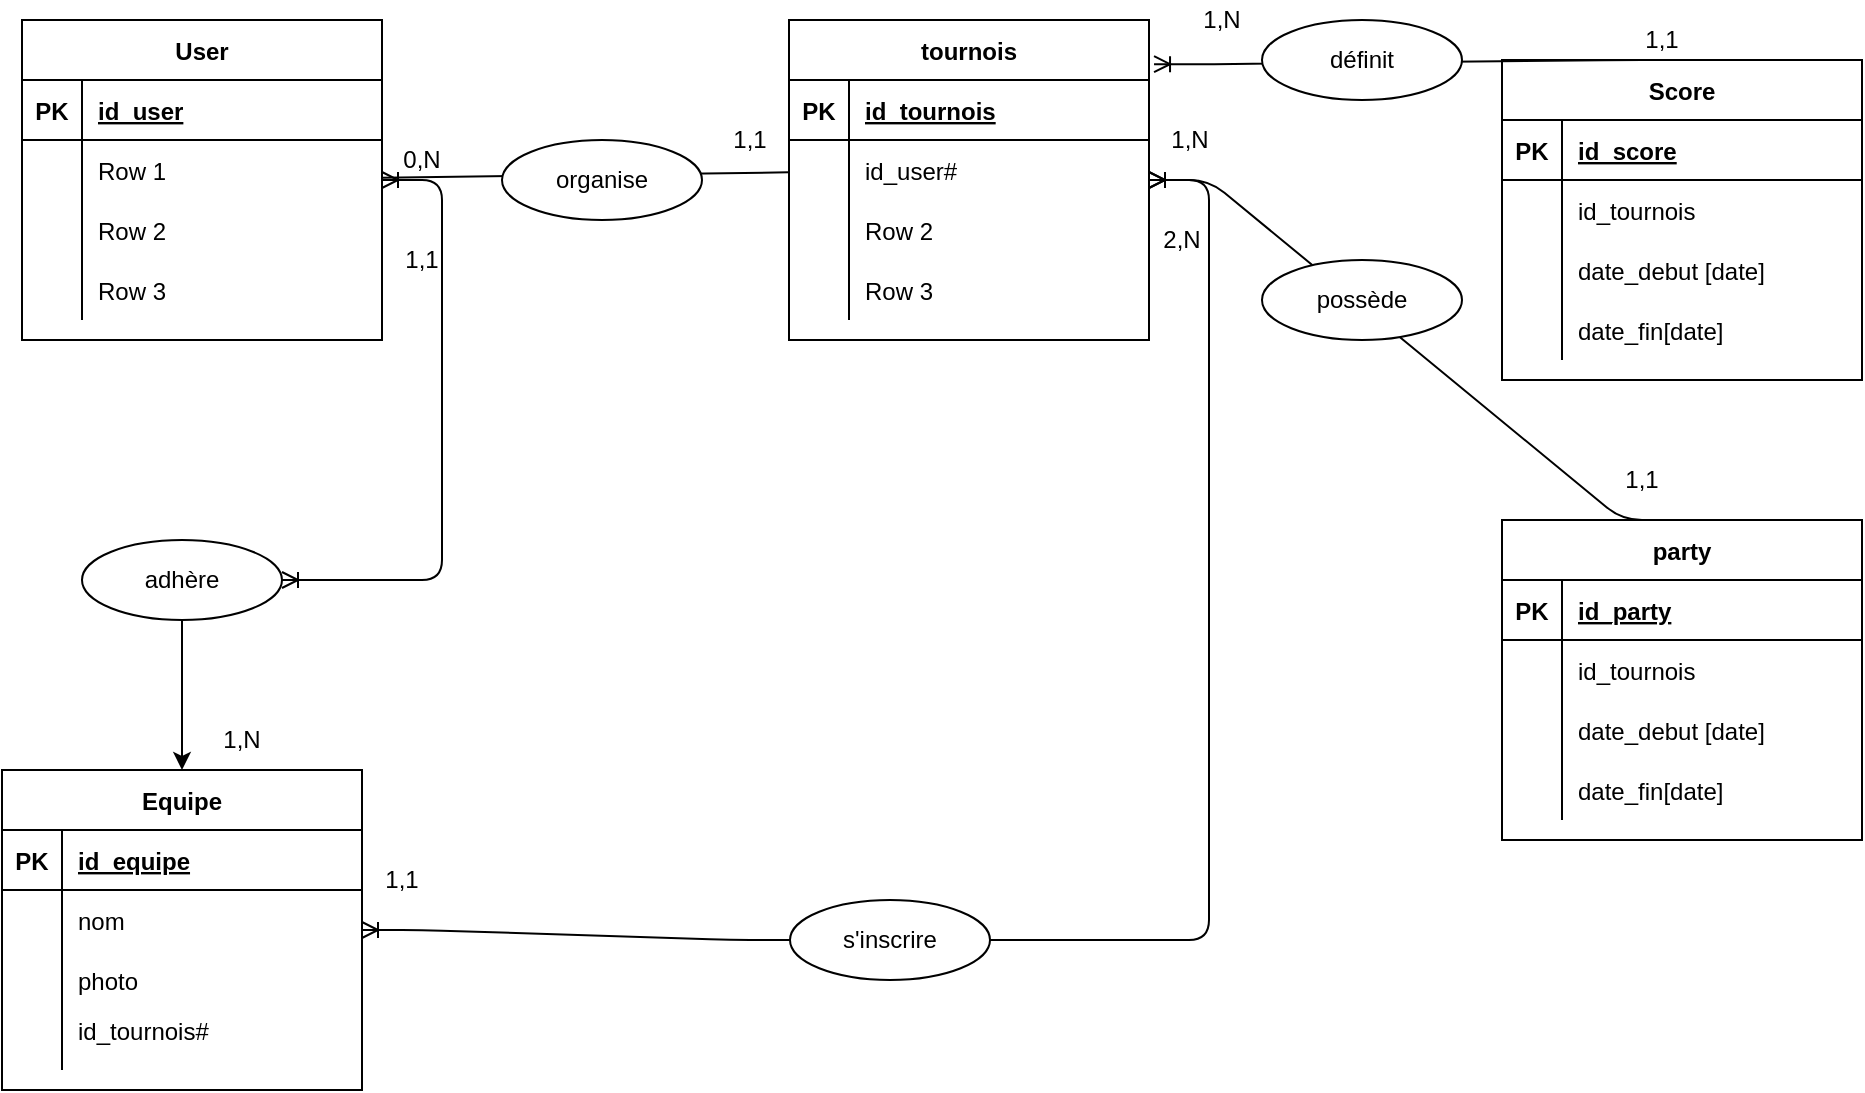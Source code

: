 <mxfile version="15.0.2" type="github">
  <diagram id="LHHhkdgvJ5AZlRCK52b9" name="Page-1">
    <mxGraphModel dx="1102" dy="572" grid="1" gridSize="10" guides="1" tooltips="1" connect="1" arrows="1" fold="1" page="1" pageScale="1" pageWidth="827" pageHeight="1169" math="0" shadow="0">
      <root>
        <mxCell id="0" />
        <mxCell id="1" parent="0" />
        <mxCell id="ABMfCjns19csXs6lVHj8-6" value="User" style="shape=table;startSize=30;container=1;collapsible=1;childLayout=tableLayout;fixedRows=1;rowLines=0;fontStyle=1;align=center;resizeLast=1;" vertex="1" parent="1">
          <mxGeometry x="30" y="50" width="180" height="160" as="geometry" />
        </mxCell>
        <mxCell id="ABMfCjns19csXs6lVHj8-7" value="" style="shape=partialRectangle;collapsible=0;dropTarget=0;pointerEvents=0;fillColor=none;top=0;left=0;bottom=1;right=0;points=[[0,0.5],[1,0.5]];portConstraint=eastwest;" vertex="1" parent="ABMfCjns19csXs6lVHj8-6">
          <mxGeometry y="30" width="180" height="30" as="geometry" />
        </mxCell>
        <mxCell id="ABMfCjns19csXs6lVHj8-8" value="PK" style="shape=partialRectangle;connectable=0;fillColor=none;top=0;left=0;bottom=0;right=0;fontStyle=1;overflow=hidden;" vertex="1" parent="ABMfCjns19csXs6lVHj8-7">
          <mxGeometry width="30" height="30" as="geometry" />
        </mxCell>
        <mxCell id="ABMfCjns19csXs6lVHj8-9" value="id_user" style="shape=partialRectangle;connectable=0;fillColor=none;top=0;left=0;bottom=0;right=0;align=left;spacingLeft=6;fontStyle=5;overflow=hidden;" vertex="1" parent="ABMfCjns19csXs6lVHj8-7">
          <mxGeometry x="30" width="150" height="30" as="geometry" />
        </mxCell>
        <mxCell id="ABMfCjns19csXs6lVHj8-10" value="" style="shape=partialRectangle;collapsible=0;dropTarget=0;pointerEvents=0;fillColor=none;top=0;left=0;bottom=0;right=0;points=[[0,0.5],[1,0.5]];portConstraint=eastwest;" vertex="1" parent="ABMfCjns19csXs6lVHj8-6">
          <mxGeometry y="60" width="180" height="30" as="geometry" />
        </mxCell>
        <mxCell id="ABMfCjns19csXs6lVHj8-11" value="" style="shape=partialRectangle;connectable=0;fillColor=none;top=0;left=0;bottom=0;right=0;editable=1;overflow=hidden;" vertex="1" parent="ABMfCjns19csXs6lVHj8-10">
          <mxGeometry width="30" height="30" as="geometry" />
        </mxCell>
        <mxCell id="ABMfCjns19csXs6lVHj8-12" value="Row 1" style="shape=partialRectangle;connectable=0;fillColor=none;top=0;left=0;bottom=0;right=0;align=left;spacingLeft=6;overflow=hidden;" vertex="1" parent="ABMfCjns19csXs6lVHj8-10">
          <mxGeometry x="30" width="150" height="30" as="geometry" />
        </mxCell>
        <mxCell id="ABMfCjns19csXs6lVHj8-13" value="" style="shape=partialRectangle;collapsible=0;dropTarget=0;pointerEvents=0;fillColor=none;top=0;left=0;bottom=0;right=0;points=[[0,0.5],[1,0.5]];portConstraint=eastwest;" vertex="1" parent="ABMfCjns19csXs6lVHj8-6">
          <mxGeometry y="90" width="180" height="30" as="geometry" />
        </mxCell>
        <mxCell id="ABMfCjns19csXs6lVHj8-14" value="" style="shape=partialRectangle;connectable=0;fillColor=none;top=0;left=0;bottom=0;right=0;editable=1;overflow=hidden;" vertex="1" parent="ABMfCjns19csXs6lVHj8-13">
          <mxGeometry width="30" height="30" as="geometry" />
        </mxCell>
        <mxCell id="ABMfCjns19csXs6lVHj8-15" value="Row 2" style="shape=partialRectangle;connectable=0;fillColor=none;top=0;left=0;bottom=0;right=0;align=left;spacingLeft=6;overflow=hidden;" vertex="1" parent="ABMfCjns19csXs6lVHj8-13">
          <mxGeometry x="30" width="150" height="30" as="geometry" />
        </mxCell>
        <mxCell id="ABMfCjns19csXs6lVHj8-16" value="" style="shape=partialRectangle;collapsible=0;dropTarget=0;pointerEvents=0;fillColor=none;top=0;left=0;bottom=0;right=0;points=[[0,0.5],[1,0.5]];portConstraint=eastwest;" vertex="1" parent="ABMfCjns19csXs6lVHj8-6">
          <mxGeometry y="120" width="180" height="30" as="geometry" />
        </mxCell>
        <mxCell id="ABMfCjns19csXs6lVHj8-17" value="" style="shape=partialRectangle;connectable=0;fillColor=none;top=0;left=0;bottom=0;right=0;editable=1;overflow=hidden;" vertex="1" parent="ABMfCjns19csXs6lVHj8-16">
          <mxGeometry width="30" height="30" as="geometry" />
        </mxCell>
        <mxCell id="ABMfCjns19csXs6lVHj8-18" value="Row 3" style="shape=partialRectangle;connectable=0;fillColor=none;top=0;left=0;bottom=0;right=0;align=left;spacingLeft=6;overflow=hidden;" vertex="1" parent="ABMfCjns19csXs6lVHj8-16">
          <mxGeometry x="30" width="150" height="30" as="geometry" />
        </mxCell>
        <mxCell id="ABMfCjns19csXs6lVHj8-19" value="tournois" style="shape=table;startSize=30;container=1;collapsible=1;childLayout=tableLayout;fixedRows=1;rowLines=0;fontStyle=1;align=center;resizeLast=1;" vertex="1" parent="1">
          <mxGeometry x="413.5" y="50" width="180" height="160" as="geometry" />
        </mxCell>
        <mxCell id="ABMfCjns19csXs6lVHj8-20" value="" style="shape=partialRectangle;collapsible=0;dropTarget=0;pointerEvents=0;fillColor=none;top=0;left=0;bottom=1;right=0;points=[[0,0.5],[1,0.5]];portConstraint=eastwest;" vertex="1" parent="ABMfCjns19csXs6lVHj8-19">
          <mxGeometry y="30" width="180" height="30" as="geometry" />
        </mxCell>
        <mxCell id="ABMfCjns19csXs6lVHj8-21" value="PK" style="shape=partialRectangle;connectable=0;fillColor=none;top=0;left=0;bottom=0;right=0;fontStyle=1;overflow=hidden;" vertex="1" parent="ABMfCjns19csXs6lVHj8-20">
          <mxGeometry width="30" height="30" as="geometry" />
        </mxCell>
        <mxCell id="ABMfCjns19csXs6lVHj8-22" value="id_tournois" style="shape=partialRectangle;connectable=0;fillColor=none;top=0;left=0;bottom=0;right=0;align=left;spacingLeft=6;fontStyle=5;overflow=hidden;" vertex="1" parent="ABMfCjns19csXs6lVHj8-20">
          <mxGeometry x="30" width="150" height="30" as="geometry" />
        </mxCell>
        <mxCell id="ABMfCjns19csXs6lVHj8-23" value="" style="shape=partialRectangle;collapsible=0;dropTarget=0;pointerEvents=0;fillColor=none;top=0;left=0;bottom=0;right=0;points=[[0,0.5],[1,0.5]];portConstraint=eastwest;" vertex="1" parent="ABMfCjns19csXs6lVHj8-19">
          <mxGeometry y="60" width="180" height="30" as="geometry" />
        </mxCell>
        <mxCell id="ABMfCjns19csXs6lVHj8-24" value="" style="shape=partialRectangle;connectable=0;fillColor=none;top=0;left=0;bottom=0;right=0;editable=1;overflow=hidden;" vertex="1" parent="ABMfCjns19csXs6lVHj8-23">
          <mxGeometry width="30" height="30" as="geometry" />
        </mxCell>
        <mxCell id="ABMfCjns19csXs6lVHj8-25" value="id_user#" style="shape=partialRectangle;connectable=0;fillColor=none;top=0;left=0;bottom=0;right=0;align=left;spacingLeft=6;overflow=hidden;" vertex="1" parent="ABMfCjns19csXs6lVHj8-23">
          <mxGeometry x="30" width="150" height="30" as="geometry" />
        </mxCell>
        <mxCell id="ABMfCjns19csXs6lVHj8-26" value="" style="shape=partialRectangle;collapsible=0;dropTarget=0;pointerEvents=0;fillColor=none;top=0;left=0;bottom=0;right=0;points=[[0,0.5],[1,0.5]];portConstraint=eastwest;" vertex="1" parent="ABMfCjns19csXs6lVHj8-19">
          <mxGeometry y="90" width="180" height="30" as="geometry" />
        </mxCell>
        <mxCell id="ABMfCjns19csXs6lVHj8-27" value="" style="shape=partialRectangle;connectable=0;fillColor=none;top=0;left=0;bottom=0;right=0;editable=1;overflow=hidden;" vertex="1" parent="ABMfCjns19csXs6lVHj8-26">
          <mxGeometry width="30" height="30" as="geometry" />
        </mxCell>
        <mxCell id="ABMfCjns19csXs6lVHj8-28" value="Row 2" style="shape=partialRectangle;connectable=0;fillColor=none;top=0;left=0;bottom=0;right=0;align=left;spacingLeft=6;overflow=hidden;" vertex="1" parent="ABMfCjns19csXs6lVHj8-26">
          <mxGeometry x="30" width="150" height="30" as="geometry" />
        </mxCell>
        <mxCell id="ABMfCjns19csXs6lVHj8-29" value="" style="shape=partialRectangle;collapsible=0;dropTarget=0;pointerEvents=0;fillColor=none;top=0;left=0;bottom=0;right=0;points=[[0,0.5],[1,0.5]];portConstraint=eastwest;" vertex="1" parent="ABMfCjns19csXs6lVHj8-19">
          <mxGeometry y="120" width="180" height="30" as="geometry" />
        </mxCell>
        <mxCell id="ABMfCjns19csXs6lVHj8-30" value="" style="shape=partialRectangle;connectable=0;fillColor=none;top=0;left=0;bottom=0;right=0;editable=1;overflow=hidden;" vertex="1" parent="ABMfCjns19csXs6lVHj8-29">
          <mxGeometry width="30" height="30" as="geometry" />
        </mxCell>
        <mxCell id="ABMfCjns19csXs6lVHj8-31" value="Row 3" style="shape=partialRectangle;connectable=0;fillColor=none;top=0;left=0;bottom=0;right=0;align=left;spacingLeft=6;overflow=hidden;" vertex="1" parent="ABMfCjns19csXs6lVHj8-29">
          <mxGeometry x="30" width="150" height="30" as="geometry" />
        </mxCell>
        <mxCell id="ABMfCjns19csXs6lVHj8-37" value="" style="endArrow=none;html=1;rounded=0;" edge="1" parent="1" source="ABMfCjns19csXs6lVHj8-6" target="ABMfCjns19csXs6lVHj8-23">
          <mxGeometry relative="1" as="geometry">
            <mxPoint x="210" y="130" as="sourcePoint" />
            <mxPoint x="350" y="130" as="targetPoint" />
          </mxGeometry>
        </mxCell>
        <mxCell id="ABMfCjns19csXs6lVHj8-33" value="organise" style="ellipse;whiteSpace=wrap;html=1;align=center;" vertex="1" parent="1">
          <mxGeometry x="270" y="110" width="100" height="40" as="geometry" />
        </mxCell>
        <mxCell id="ABMfCjns19csXs6lVHj8-38" value="1,N" style="text;html=1;strokeColor=none;fillColor=none;align=center;verticalAlign=middle;whiteSpace=wrap;rounded=0;" vertex="1" parent="1">
          <mxGeometry x="593.5" y="100" width="40" height="20" as="geometry" />
        </mxCell>
        <mxCell id="ABMfCjns19csXs6lVHj8-39" value="1,1" style="text;html=1;strokeColor=none;fillColor=none;align=center;verticalAlign=middle;whiteSpace=wrap;rounded=0;" vertex="1" parent="1">
          <mxGeometry x="374" y="100" width="40" height="20" as="geometry" />
        </mxCell>
        <mxCell id="ABMfCjns19csXs6lVHj8-40" value="party" style="shape=table;startSize=30;container=1;collapsible=1;childLayout=tableLayout;fixedRows=1;rowLines=0;fontStyle=1;align=center;resizeLast=1;" vertex="1" parent="1">
          <mxGeometry x="770" y="300" width="180" height="160" as="geometry" />
        </mxCell>
        <mxCell id="ABMfCjns19csXs6lVHj8-41" value="" style="shape=partialRectangle;collapsible=0;dropTarget=0;pointerEvents=0;fillColor=none;top=0;left=0;bottom=1;right=0;points=[[0,0.5],[1,0.5]];portConstraint=eastwest;" vertex="1" parent="ABMfCjns19csXs6lVHj8-40">
          <mxGeometry y="30" width="180" height="30" as="geometry" />
        </mxCell>
        <mxCell id="ABMfCjns19csXs6lVHj8-42" value="PK" style="shape=partialRectangle;connectable=0;fillColor=none;top=0;left=0;bottom=0;right=0;fontStyle=1;overflow=hidden;" vertex="1" parent="ABMfCjns19csXs6lVHj8-41">
          <mxGeometry width="30" height="30" as="geometry" />
        </mxCell>
        <mxCell id="ABMfCjns19csXs6lVHj8-43" value="id_party" style="shape=partialRectangle;connectable=0;fillColor=none;top=0;left=0;bottom=0;right=0;align=left;spacingLeft=6;fontStyle=5;overflow=hidden;" vertex="1" parent="ABMfCjns19csXs6lVHj8-41">
          <mxGeometry x="30" width="150" height="30" as="geometry" />
        </mxCell>
        <mxCell id="ABMfCjns19csXs6lVHj8-44" value="" style="shape=partialRectangle;collapsible=0;dropTarget=0;pointerEvents=0;fillColor=none;top=0;left=0;bottom=0;right=0;points=[[0,0.5],[1,0.5]];portConstraint=eastwest;" vertex="1" parent="ABMfCjns19csXs6lVHj8-40">
          <mxGeometry y="60" width="180" height="30" as="geometry" />
        </mxCell>
        <mxCell id="ABMfCjns19csXs6lVHj8-45" value="" style="shape=partialRectangle;connectable=0;fillColor=none;top=0;left=0;bottom=0;right=0;editable=1;overflow=hidden;" vertex="1" parent="ABMfCjns19csXs6lVHj8-44">
          <mxGeometry width="30" height="30" as="geometry" />
        </mxCell>
        <mxCell id="ABMfCjns19csXs6lVHj8-46" value="id_tournois" style="shape=partialRectangle;connectable=0;fillColor=none;top=0;left=0;bottom=0;right=0;align=left;spacingLeft=6;overflow=hidden;" vertex="1" parent="ABMfCjns19csXs6lVHj8-44">
          <mxGeometry x="30" width="150" height="30" as="geometry" />
        </mxCell>
        <mxCell id="ABMfCjns19csXs6lVHj8-47" value="" style="shape=partialRectangle;collapsible=0;dropTarget=0;pointerEvents=0;fillColor=none;top=0;left=0;bottom=0;right=0;points=[[0,0.5],[1,0.5]];portConstraint=eastwest;" vertex="1" parent="ABMfCjns19csXs6lVHj8-40">
          <mxGeometry y="90" width="180" height="30" as="geometry" />
        </mxCell>
        <mxCell id="ABMfCjns19csXs6lVHj8-48" value="" style="shape=partialRectangle;connectable=0;fillColor=none;top=0;left=0;bottom=0;right=0;editable=1;overflow=hidden;" vertex="1" parent="ABMfCjns19csXs6lVHj8-47">
          <mxGeometry width="30" height="30" as="geometry" />
        </mxCell>
        <mxCell id="ABMfCjns19csXs6lVHj8-49" value="date_debut [date]" style="shape=partialRectangle;connectable=0;fillColor=none;top=0;left=0;bottom=0;right=0;align=left;spacingLeft=6;overflow=hidden;" vertex="1" parent="ABMfCjns19csXs6lVHj8-47">
          <mxGeometry x="30" width="150" height="30" as="geometry" />
        </mxCell>
        <mxCell id="ABMfCjns19csXs6lVHj8-50" value="" style="shape=partialRectangle;collapsible=0;dropTarget=0;pointerEvents=0;fillColor=none;top=0;left=0;bottom=0;right=0;points=[[0,0.5],[1,0.5]];portConstraint=eastwest;" vertex="1" parent="ABMfCjns19csXs6lVHj8-40">
          <mxGeometry y="120" width="180" height="30" as="geometry" />
        </mxCell>
        <mxCell id="ABMfCjns19csXs6lVHj8-51" value="" style="shape=partialRectangle;connectable=0;fillColor=none;top=0;left=0;bottom=0;right=0;editable=1;overflow=hidden;" vertex="1" parent="ABMfCjns19csXs6lVHj8-50">
          <mxGeometry width="30" height="30" as="geometry" />
        </mxCell>
        <mxCell id="ABMfCjns19csXs6lVHj8-52" value="date_fin[date]" style="shape=partialRectangle;connectable=0;fillColor=none;top=0;left=0;bottom=0;right=0;align=left;spacingLeft=6;overflow=hidden;" vertex="1" parent="ABMfCjns19csXs6lVHj8-50">
          <mxGeometry x="30" width="150" height="30" as="geometry" />
        </mxCell>
        <mxCell id="ABMfCjns19csXs6lVHj8-57" value="0,N" style="text;html=1;strokeColor=none;fillColor=none;align=center;verticalAlign=middle;whiteSpace=wrap;rounded=0;" vertex="1" parent="1">
          <mxGeometry x="210" y="110" width="40" height="20" as="geometry" />
        </mxCell>
        <mxCell id="ABMfCjns19csXs6lVHj8-58" value="1,1" style="text;html=1;strokeColor=none;fillColor=none;align=center;verticalAlign=middle;whiteSpace=wrap;rounded=0;" vertex="1" parent="1">
          <mxGeometry x="820" y="270" width="40" height="20" as="geometry" />
        </mxCell>
        <mxCell id="ABMfCjns19csXs6lVHj8-65" value="" style="edgeStyle=entityRelationEdgeStyle;fontSize=12;html=1;endArrow=ERoneToMany;exitX=0.5;exitY=0;exitDx=0;exitDy=0;" edge="1" parent="1" source="ABMfCjns19csXs6lVHj8-40" target="ABMfCjns19csXs6lVHj8-19">
          <mxGeometry width="100" height="100" relative="1" as="geometry">
            <mxPoint x="360" y="340" as="sourcePoint" />
            <mxPoint x="580" y="70" as="targetPoint" />
          </mxGeometry>
        </mxCell>
        <mxCell id="ABMfCjns19csXs6lVHj8-56" value="possède" style="ellipse;whiteSpace=wrap;html=1;align=center;" vertex="1" parent="1">
          <mxGeometry x="650" y="170" width="100" height="40" as="geometry" />
        </mxCell>
        <mxCell id="ABMfCjns19csXs6lVHj8-69" value="1,N" style="text;html=1;strokeColor=none;fillColor=none;align=center;verticalAlign=middle;whiteSpace=wrap;rounded=0;" vertex="1" parent="1">
          <mxGeometry x="610" y="40" width="40" height="20" as="geometry" />
        </mxCell>
        <mxCell id="ABMfCjns19csXs6lVHj8-70" value="Score" style="shape=table;startSize=30;container=1;collapsible=1;childLayout=tableLayout;fixedRows=1;rowLines=0;fontStyle=1;align=center;resizeLast=1;" vertex="1" parent="1">
          <mxGeometry x="770" y="70" width="180" height="160" as="geometry" />
        </mxCell>
        <mxCell id="ABMfCjns19csXs6lVHj8-71" value="" style="shape=partialRectangle;collapsible=0;dropTarget=0;pointerEvents=0;fillColor=none;top=0;left=0;bottom=1;right=0;points=[[0,0.5],[1,0.5]];portConstraint=eastwest;" vertex="1" parent="ABMfCjns19csXs6lVHj8-70">
          <mxGeometry y="30" width="180" height="30" as="geometry" />
        </mxCell>
        <mxCell id="ABMfCjns19csXs6lVHj8-72" value="PK" style="shape=partialRectangle;connectable=0;fillColor=none;top=0;left=0;bottom=0;right=0;fontStyle=1;overflow=hidden;" vertex="1" parent="ABMfCjns19csXs6lVHj8-71">
          <mxGeometry width="30" height="30" as="geometry" />
        </mxCell>
        <mxCell id="ABMfCjns19csXs6lVHj8-73" value="id_score" style="shape=partialRectangle;connectable=0;fillColor=none;top=0;left=0;bottom=0;right=0;align=left;spacingLeft=6;fontStyle=5;overflow=hidden;" vertex="1" parent="ABMfCjns19csXs6lVHj8-71">
          <mxGeometry x="30" width="150" height="30" as="geometry" />
        </mxCell>
        <mxCell id="ABMfCjns19csXs6lVHj8-74" value="" style="shape=partialRectangle;collapsible=0;dropTarget=0;pointerEvents=0;fillColor=none;top=0;left=0;bottom=0;right=0;points=[[0,0.5],[1,0.5]];portConstraint=eastwest;" vertex="1" parent="ABMfCjns19csXs6lVHj8-70">
          <mxGeometry y="60" width="180" height="30" as="geometry" />
        </mxCell>
        <mxCell id="ABMfCjns19csXs6lVHj8-75" value="" style="shape=partialRectangle;connectable=0;fillColor=none;top=0;left=0;bottom=0;right=0;editable=1;overflow=hidden;" vertex="1" parent="ABMfCjns19csXs6lVHj8-74">
          <mxGeometry width="30" height="30" as="geometry" />
        </mxCell>
        <mxCell id="ABMfCjns19csXs6lVHj8-76" value="id_tournois" style="shape=partialRectangle;connectable=0;fillColor=none;top=0;left=0;bottom=0;right=0;align=left;spacingLeft=6;overflow=hidden;" vertex="1" parent="ABMfCjns19csXs6lVHj8-74">
          <mxGeometry x="30" width="150" height="30" as="geometry" />
        </mxCell>
        <mxCell id="ABMfCjns19csXs6lVHj8-77" value="" style="shape=partialRectangle;collapsible=0;dropTarget=0;pointerEvents=0;fillColor=none;top=0;left=0;bottom=0;right=0;points=[[0,0.5],[1,0.5]];portConstraint=eastwest;" vertex="1" parent="ABMfCjns19csXs6lVHj8-70">
          <mxGeometry y="90" width="180" height="30" as="geometry" />
        </mxCell>
        <mxCell id="ABMfCjns19csXs6lVHj8-78" value="" style="shape=partialRectangle;connectable=0;fillColor=none;top=0;left=0;bottom=0;right=0;editable=1;overflow=hidden;" vertex="1" parent="ABMfCjns19csXs6lVHj8-77">
          <mxGeometry width="30" height="30" as="geometry" />
        </mxCell>
        <mxCell id="ABMfCjns19csXs6lVHj8-79" value="date_debut [date]" style="shape=partialRectangle;connectable=0;fillColor=none;top=0;left=0;bottom=0;right=0;align=left;spacingLeft=6;overflow=hidden;" vertex="1" parent="ABMfCjns19csXs6lVHj8-77">
          <mxGeometry x="30" width="150" height="30" as="geometry" />
        </mxCell>
        <mxCell id="ABMfCjns19csXs6lVHj8-80" value="" style="shape=partialRectangle;collapsible=0;dropTarget=0;pointerEvents=0;fillColor=none;top=0;left=0;bottom=0;right=0;points=[[0,0.5],[1,0.5]];portConstraint=eastwest;" vertex="1" parent="ABMfCjns19csXs6lVHj8-70">
          <mxGeometry y="120" width="180" height="30" as="geometry" />
        </mxCell>
        <mxCell id="ABMfCjns19csXs6lVHj8-81" value="" style="shape=partialRectangle;connectable=0;fillColor=none;top=0;left=0;bottom=0;right=0;editable=1;overflow=hidden;" vertex="1" parent="ABMfCjns19csXs6lVHj8-80">
          <mxGeometry width="30" height="30" as="geometry" />
        </mxCell>
        <mxCell id="ABMfCjns19csXs6lVHj8-82" value="date_fin[date]" style="shape=partialRectangle;connectable=0;fillColor=none;top=0;left=0;bottom=0;right=0;align=left;spacingLeft=6;overflow=hidden;" vertex="1" parent="ABMfCjns19csXs6lVHj8-80">
          <mxGeometry x="30" width="150" height="30" as="geometry" />
        </mxCell>
        <mxCell id="ABMfCjns19csXs6lVHj8-83" value="1,1" style="text;html=1;strokeColor=none;fillColor=none;align=center;verticalAlign=middle;whiteSpace=wrap;rounded=0;" vertex="1" parent="1">
          <mxGeometry x="830" y="50" width="40" height="20" as="geometry" />
        </mxCell>
        <mxCell id="ABMfCjns19csXs6lVHj8-84" value="" style="edgeStyle=entityRelationEdgeStyle;fontSize=12;html=1;endArrow=ERoneToMany;exitX=0.5;exitY=0;exitDx=0;exitDy=0;entryX=1.014;entryY=0.138;entryDx=0;entryDy=0;entryPerimeter=0;" edge="1" parent="1" source="ABMfCjns19csXs6lVHj8-70" target="ABMfCjns19csXs6lVHj8-19">
          <mxGeometry width="100" height="100" relative="1" as="geometry">
            <mxPoint x="560" y="350" as="sourcePoint" />
            <mxPoint x="793.5" y="140" as="targetPoint" />
          </mxGeometry>
        </mxCell>
        <mxCell id="ABMfCjns19csXs6lVHj8-85" value="définit" style="ellipse;whiteSpace=wrap;html=1;align=center;" vertex="1" parent="1">
          <mxGeometry x="650" y="50" width="100" height="40" as="geometry" />
        </mxCell>
        <mxCell id="ABMfCjns19csXs6lVHj8-91" value="1,N" style="text;html=1;strokeColor=none;fillColor=none;align=center;verticalAlign=middle;whiteSpace=wrap;rounded=0;" vertex="1" parent="1">
          <mxGeometry x="120" y="400" width="40" height="20" as="geometry" />
        </mxCell>
        <mxCell id="ABMfCjns19csXs6lVHj8-92" value="" style="edgeStyle=entityRelationEdgeStyle;fontSize=12;html=1;endArrow=ERoneToMany;startArrow=none;" edge="1" parent="1" source="ABMfCjns19csXs6lVHj8-130" target="ABMfCjns19csXs6lVHj8-19">
          <mxGeometry width="100" height="100" relative="1" as="geometry">
            <mxPoint x="633.5" y="400" as="sourcePoint" />
            <mxPoint x="460" y="240" as="targetPoint" />
          </mxGeometry>
        </mxCell>
        <mxCell id="ABMfCjns19csXs6lVHj8-93" value="1,1" style="text;html=1;strokeColor=none;fillColor=none;align=center;verticalAlign=middle;whiteSpace=wrap;rounded=0;" vertex="1" parent="1">
          <mxGeometry x="210" y="160" width="40" height="20" as="geometry" />
        </mxCell>
        <mxCell id="ABMfCjns19csXs6lVHj8-108" value="Equipe" style="shape=table;startSize=30;container=1;collapsible=1;childLayout=tableLayout;fixedRows=1;rowLines=0;fontStyle=1;align=center;resizeLast=1;" vertex="1" parent="1">
          <mxGeometry x="20" y="425" width="180" height="160" as="geometry" />
        </mxCell>
        <mxCell id="ABMfCjns19csXs6lVHj8-109" value="" style="shape=partialRectangle;collapsible=0;dropTarget=0;pointerEvents=0;fillColor=none;top=0;left=0;bottom=1;right=0;points=[[0,0.5],[1,0.5]];portConstraint=eastwest;" vertex="1" parent="ABMfCjns19csXs6lVHj8-108">
          <mxGeometry y="30" width="180" height="30" as="geometry" />
        </mxCell>
        <mxCell id="ABMfCjns19csXs6lVHj8-110" value="PK" style="shape=partialRectangle;connectable=0;fillColor=none;top=0;left=0;bottom=0;right=0;fontStyle=1;overflow=hidden;" vertex="1" parent="ABMfCjns19csXs6lVHj8-109">
          <mxGeometry width="30" height="30" as="geometry" />
        </mxCell>
        <mxCell id="ABMfCjns19csXs6lVHj8-111" value="id_equipe" style="shape=partialRectangle;connectable=0;fillColor=none;top=0;left=0;bottom=0;right=0;align=left;spacingLeft=6;fontStyle=5;overflow=hidden;" vertex="1" parent="ABMfCjns19csXs6lVHj8-109">
          <mxGeometry x="30" width="150" height="30" as="geometry" />
        </mxCell>
        <mxCell id="ABMfCjns19csXs6lVHj8-112" value="" style="shape=partialRectangle;collapsible=0;dropTarget=0;pointerEvents=0;fillColor=none;top=0;left=0;bottom=0;right=0;points=[[0,0.5],[1,0.5]];portConstraint=eastwest;" vertex="1" parent="ABMfCjns19csXs6lVHj8-108">
          <mxGeometry y="60" width="180" height="30" as="geometry" />
        </mxCell>
        <mxCell id="ABMfCjns19csXs6lVHj8-113" value="" style="shape=partialRectangle;connectable=0;fillColor=none;top=0;left=0;bottom=0;right=0;editable=1;overflow=hidden;" vertex="1" parent="ABMfCjns19csXs6lVHj8-112">
          <mxGeometry width="30" height="30" as="geometry" />
        </mxCell>
        <mxCell id="ABMfCjns19csXs6lVHj8-114" value="nom" style="shape=partialRectangle;connectable=0;fillColor=none;top=0;left=0;bottom=0;right=0;align=left;spacingLeft=6;overflow=hidden;" vertex="1" parent="ABMfCjns19csXs6lVHj8-112">
          <mxGeometry x="30" width="150" height="30" as="geometry" />
        </mxCell>
        <mxCell id="ABMfCjns19csXs6lVHj8-115" value="" style="shape=partialRectangle;collapsible=0;dropTarget=0;pointerEvents=0;fillColor=none;top=0;left=0;bottom=0;right=0;points=[[0,0.5],[1,0.5]];portConstraint=eastwest;" vertex="1" parent="ABMfCjns19csXs6lVHj8-108">
          <mxGeometry y="90" width="180" height="30" as="geometry" />
        </mxCell>
        <mxCell id="ABMfCjns19csXs6lVHj8-116" value="" style="shape=partialRectangle;connectable=0;fillColor=none;top=0;left=0;bottom=0;right=0;editable=1;overflow=hidden;" vertex="1" parent="ABMfCjns19csXs6lVHj8-115">
          <mxGeometry width="30" height="30" as="geometry" />
        </mxCell>
        <mxCell id="ABMfCjns19csXs6lVHj8-117" value="photo" style="shape=partialRectangle;connectable=0;fillColor=none;top=0;left=0;bottom=0;right=0;align=left;spacingLeft=6;overflow=hidden;" vertex="1" parent="ABMfCjns19csXs6lVHj8-115">
          <mxGeometry x="30" width="150" height="30" as="geometry" />
        </mxCell>
        <mxCell id="ABMfCjns19csXs6lVHj8-118" value="" style="shape=partialRectangle;collapsible=0;dropTarget=0;pointerEvents=0;fillColor=none;top=0;left=0;bottom=0;right=0;points=[[0,0.5],[1,0.5]];portConstraint=eastwest;" vertex="1" parent="ABMfCjns19csXs6lVHj8-108">
          <mxGeometry y="120" width="180" height="30" as="geometry" />
        </mxCell>
        <mxCell id="ABMfCjns19csXs6lVHj8-119" value="" style="shape=partialRectangle;connectable=0;fillColor=none;top=0;left=0;bottom=0;right=0;editable=1;overflow=hidden;" vertex="1" parent="ABMfCjns19csXs6lVHj8-118">
          <mxGeometry width="30" height="30" as="geometry" />
        </mxCell>
        <mxCell id="ABMfCjns19csXs6lVHj8-120" value="" style="shape=partialRectangle;connectable=0;fillColor=none;top=0;left=0;bottom=0;right=0;align=left;spacingLeft=6;overflow=hidden;" vertex="1" parent="ABMfCjns19csXs6lVHj8-118">
          <mxGeometry x="30" width="150" height="30" as="geometry" />
        </mxCell>
        <mxCell id="ABMfCjns19csXs6lVHj8-121" value="" style="edgeStyle=entityRelationEdgeStyle;fontSize=12;html=1;endArrow=none;startArrow=ERoneToMany;entryX=0;entryY=0.5;entryDx=0;entryDy=0;" edge="1" parent="1" source="ABMfCjns19csXs6lVHj8-108" target="ABMfCjns19csXs6lVHj8-130">
          <mxGeometry width="100" height="100" relative="1" as="geometry">
            <mxPoint x="440" y="405" as="sourcePoint" />
            <mxPoint x="490" y="330" as="targetPoint" />
          </mxGeometry>
        </mxCell>
        <mxCell id="ABMfCjns19csXs6lVHj8-130" value="s&#39;inscrire" style="ellipse;whiteSpace=wrap;html=1;align=center;" vertex="1" parent="1">
          <mxGeometry x="414" y="490" width="100" height="40" as="geometry" />
        </mxCell>
        <mxCell id="ABMfCjns19csXs6lVHj8-131" value="2,N" style="text;html=1;strokeColor=none;fillColor=none;align=center;verticalAlign=middle;whiteSpace=wrap;rounded=0;" vertex="1" parent="1">
          <mxGeometry x="590" y="150" width="40" height="20" as="geometry" />
        </mxCell>
        <mxCell id="ABMfCjns19csXs6lVHj8-132" value="1,1" style="text;html=1;strokeColor=none;fillColor=none;align=center;verticalAlign=middle;whiteSpace=wrap;rounded=0;" vertex="1" parent="1">
          <mxGeometry x="200" y="470" width="40" height="20" as="geometry" />
        </mxCell>
        <mxCell id="ABMfCjns19csXs6lVHj8-156" value="" style="edgeStyle=entityRelationEdgeStyle;fontSize=12;html=1;endArrow=ERoneToMany;startArrow=ERoneToMany;" edge="1" parent="1" source="ABMfCjns19csXs6lVHj8-6" target="ABMfCjns19csXs6lVHj8-125">
          <mxGeometry width="100" height="100" relative="1" as="geometry">
            <mxPoint x="390" y="380" as="sourcePoint" />
            <mxPoint x="410" y="190" as="targetPoint" />
          </mxGeometry>
        </mxCell>
        <mxCell id="ABMfCjns19csXs6lVHj8-160" style="edgeStyle=orthogonalEdgeStyle;rounded=0;orthogonalLoop=1;jettySize=auto;html=1;" edge="1" parent="1" source="ABMfCjns19csXs6lVHj8-125" target="ABMfCjns19csXs6lVHj8-108">
          <mxGeometry relative="1" as="geometry" />
        </mxCell>
        <mxCell id="ABMfCjns19csXs6lVHj8-125" value="adhère" style="ellipse;whiteSpace=wrap;html=1;align=center;" vertex="1" parent="1">
          <mxGeometry x="60" y="310" width="100" height="40" as="geometry" />
        </mxCell>
        <mxCell id="ABMfCjns19csXs6lVHj8-162" value="" style="shape=partialRectangle;collapsible=0;dropTarget=0;pointerEvents=0;fillColor=none;top=0;left=0;bottom=0;right=0;points=[[0,0.5],[1,0.5]];portConstraint=eastwest;" vertex="1" parent="1">
          <mxGeometry x="20" y="540" width="180" height="30" as="geometry" />
        </mxCell>
        <mxCell id="ABMfCjns19csXs6lVHj8-163" value="" style="shape=partialRectangle;connectable=0;fillColor=none;top=0;left=0;bottom=0;right=0;editable=1;overflow=hidden;" vertex="1" parent="ABMfCjns19csXs6lVHj8-162">
          <mxGeometry width="30" height="30" as="geometry" />
        </mxCell>
        <mxCell id="ABMfCjns19csXs6lVHj8-164" value="id_tournois#" style="shape=partialRectangle;connectable=0;fillColor=none;top=0;left=0;bottom=0;right=0;align=left;spacingLeft=6;overflow=hidden;" vertex="1" parent="ABMfCjns19csXs6lVHj8-162">
          <mxGeometry x="30" width="150" height="30" as="geometry" />
        </mxCell>
      </root>
    </mxGraphModel>
  </diagram>
</mxfile>
